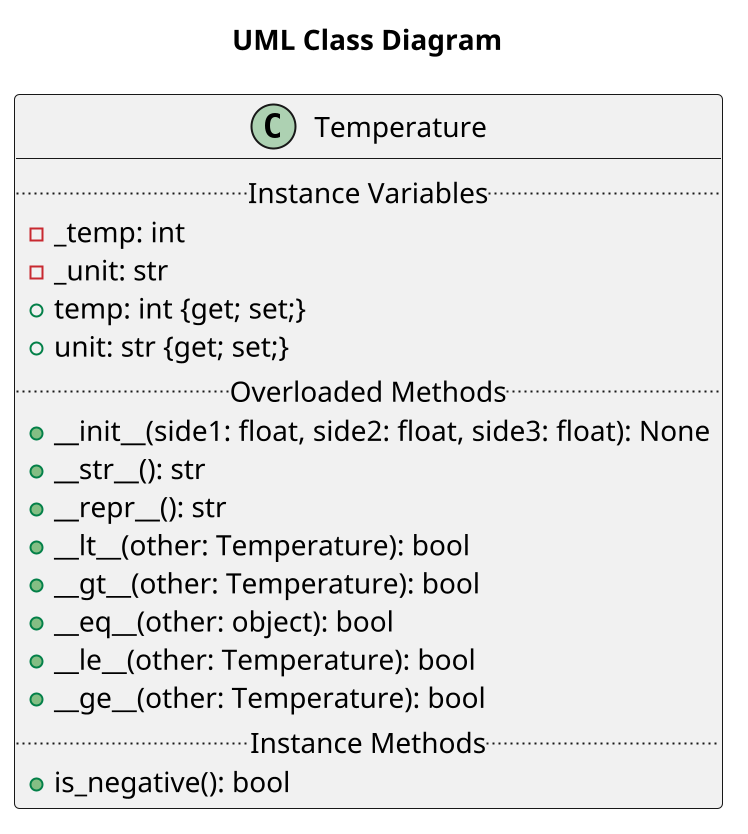 @startuml Temperature
scale 2
title "UML Class Diagram"

class Temperature {
    .. Instance Variables ..
    - _temp: int
    - _unit: str
    + temp: int {get; set;}
    + unit: str {get; set;}
    .. Overloaded Methods ..
    + __init__(side1: float, side2: float, side3: float): None
    + __str__(): str
    + __repr__(): str
    + __lt__(other: Temperature): bool
    + __gt__(other: Temperature): bool
    + __eq__(other: object): bool
    + __le__(other: Temperature): bool
    + __ge__(other: Temperature): bool
    .. Instance Methods ..
    + is_negative(): bool
}
@enduml